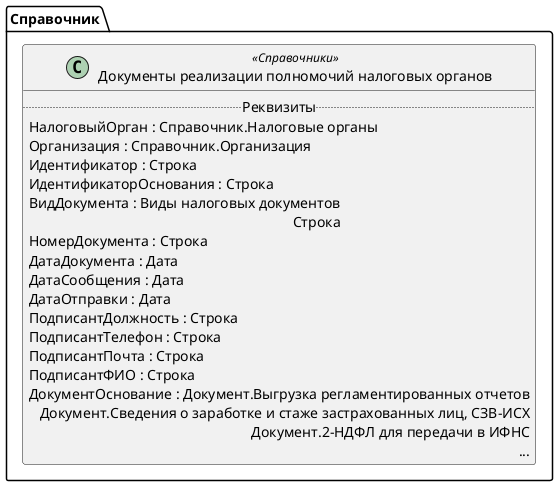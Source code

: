 ﻿@startuml ДокументыРеализацииПолномочийНалоговыхОрганов
'!include templates.wsd
'..\include templates.wsd
class Справочник.ДокументыРеализацииПолномочийНалоговыхОрганов as "Документы реализации полномочий налоговых органов" <<Справочники>>
{
..Реквизиты..
НалоговыйОрган : Справочник.Налоговые органы
Организация : Справочник.Организация
Идентификатор : Строка
ИдентификаторОснования : Строка
ВидДокумента : Виды налоговых документов\rСтрока
НомерДокумента : Строка
ДатаДокумента : Дата
ДатаСообщения : Дата
ДатаОтправки : Дата
ПодписантДолжность : Строка
ПодписантТелефон : Строка
ПодписантПочта : Строка
ПодписантФИО : Строка
ДокументОснование : Документ.Выгрузка регламентированных отчетов\rДокумент.Сведения о заработке и стаже застрахованных лиц, СЗВ-ИСХ\rДокумент.2-НДФЛ для передачи в ИФНС\r...
}
@enduml
